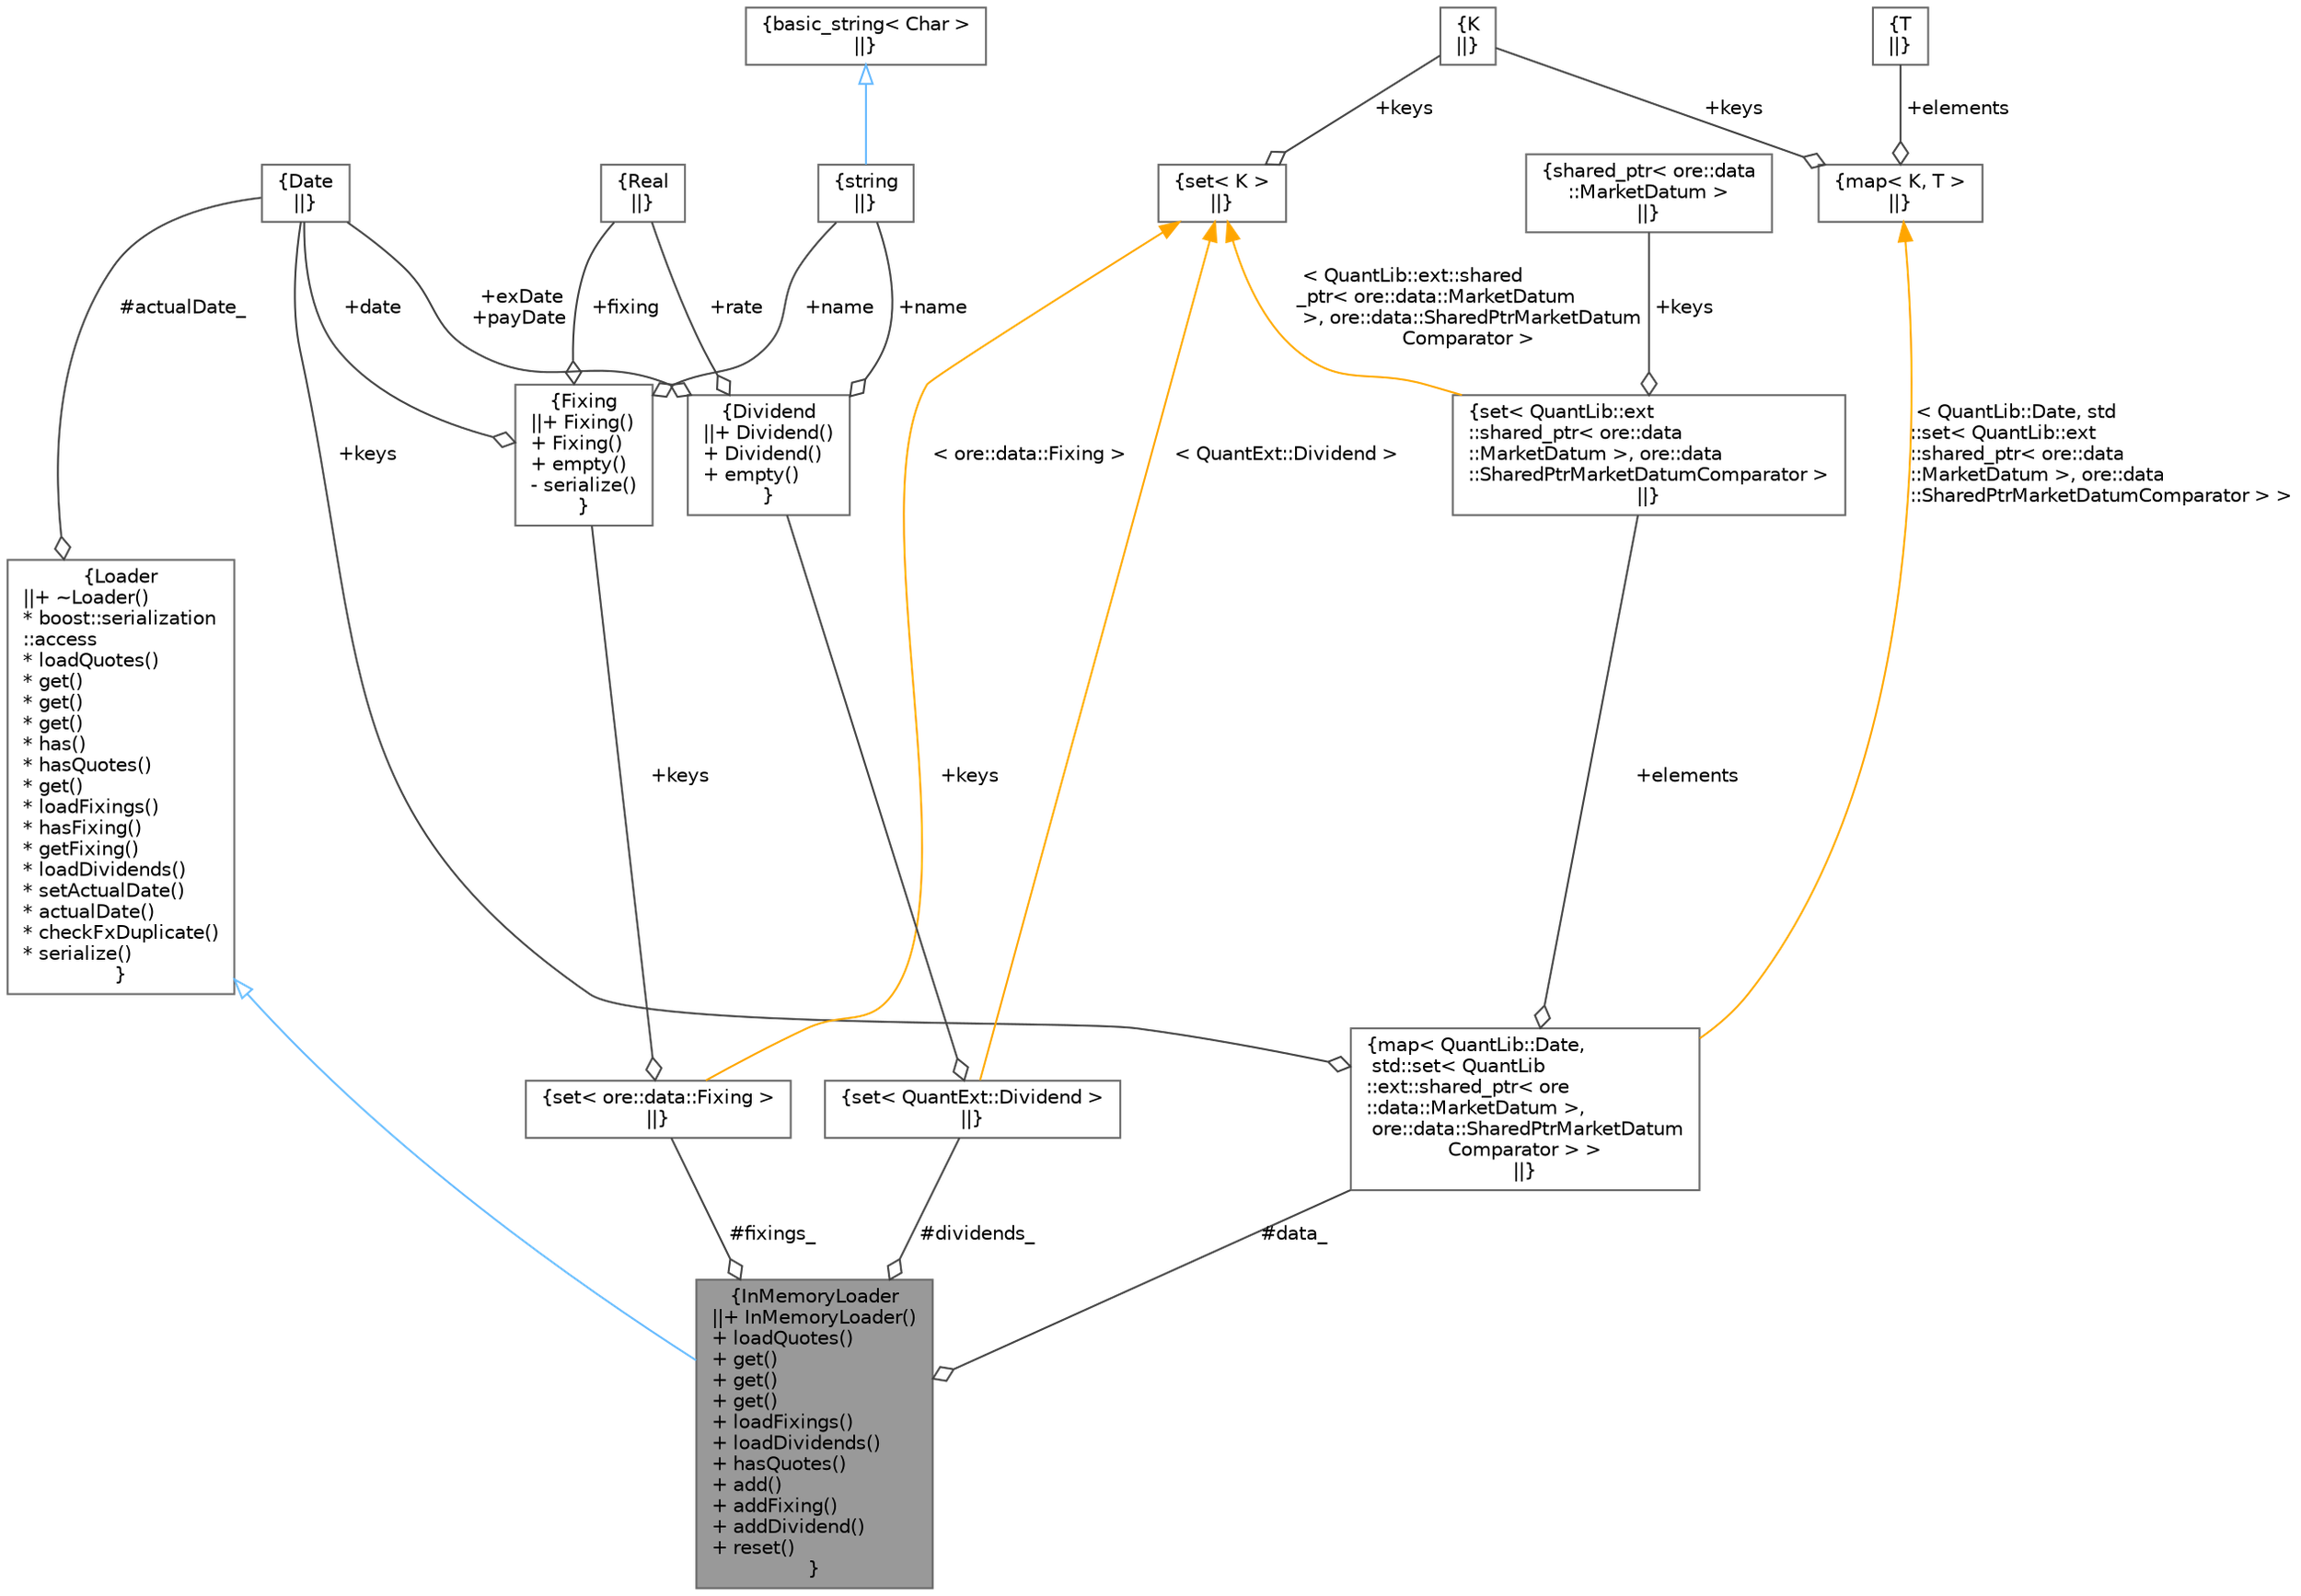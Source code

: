 digraph "InMemoryLoader"
{
 // INTERACTIVE_SVG=YES
 // LATEX_PDF_SIZE
  bgcolor="transparent";
  edge [fontname=Helvetica,fontsize=10,labelfontname=Helvetica,labelfontsize=10];
  node [fontname=Helvetica,fontsize=10,shape=box,height=0.2,width=0.4];
  Node1 [label="{InMemoryLoader\n||+ InMemoryLoader()\l+ loadQuotes()\l+ get()\l+ get()\l+ get()\l+ loadFixings()\l+ loadDividends()\l+ hasQuotes()\l+ add()\l+ addFixing()\l+ addDividend()\l+ reset()\l}",height=0.2,width=0.4,color="gray40", fillcolor="grey60", style="filled", fontcolor="black",tooltip=" "];
  Node2 -> Node1 [dir="back",color="steelblue1",style="solid",arrowtail="onormal"];
  Node2 [label="{Loader\n||+ ~Loader()\l* boost::serialization\l::access\l* loadQuotes()\l* get()\l* get()\l* get()\l* has()\l* hasQuotes()\l* get()\l* loadFixings()\l* hasFixing()\l* getFixing()\l* loadDividends()\l* setActualDate()\l* actualDate()\l* checkFxDuplicate()\l* serialize()\l}",height=0.2,width=0.4,color="gray40", fillcolor="white", style="filled",URL="$classore_1_1data_1_1_loader.html",tooltip="Market data loader base class."];
  Node3 -> Node2 [color="grey25",style="solid",label=" #actualDate_" ,arrowhead="odiamond"];
  Node3 [label="{Date\n||}",height=0.2,width=0.4,color="gray40", fillcolor="white", style="filled",tooltip=" "];
  Node4 -> Node1 [color="grey25",style="solid",label=" #data_" ,arrowhead="odiamond"];
  Node4 [label="{map\< QuantLib::Date,\l std::set\< QuantLib\l::ext::shared_ptr\< ore\l::data::MarketDatum \>,\l ore::data::SharedPtrMarketDatum\lComparator \> \>\n||}",height=0.2,width=0.4,color="gray40", fillcolor="white", style="filled",tooltip=" "];
  Node3 -> Node4 [color="grey25",style="solid",label=" +keys" ,arrowhead="odiamond"];
  Node5 -> Node4 [color="grey25",style="solid",label=" +elements" ,arrowhead="odiamond"];
  Node5 [label="{set\< QuantLib::ext\l::shared_ptr\< ore::data\l::MarketDatum \>, ore::data\l::SharedPtrMarketDatumComparator \>\n||}",height=0.2,width=0.4,color="gray40", fillcolor="white", style="filled",tooltip=" "];
  Node6 -> Node5 [color="grey25",style="solid",label=" +keys" ,arrowhead="odiamond"];
  Node6 [label="{shared_ptr\< ore::data\l::MarketDatum \>\n||}",height=0.2,width=0.4,color="gray40", fillcolor="white", style="filled",tooltip=" "];
  Node7 -> Node5 [dir="back",color="orange",style="solid",label=" \< QuantLib::ext::shared\l_ptr\< ore::data::MarketDatum\l \>, ore::data::SharedPtrMarketDatum\lComparator \>" ];
  Node7 [label="{set\< K \>\n||}",height=0.2,width=0.4,color="gray40", fillcolor="white", style="filled",tooltip=" "];
  Node8 -> Node7 [color="grey25",style="solid",label=" +keys" ,arrowhead="odiamond"];
  Node8 [label="{K\n||}",height=0.2,width=0.4,color="gray40", fillcolor="white", style="filled",tooltip=" "];
  Node9 -> Node4 [dir="back",color="orange",style="solid",label=" \< QuantLib::Date, std\l::set\< QuantLib::ext\l::shared_ptr\< ore::data\l::MarketDatum \>, ore::data\l::SharedPtrMarketDatumComparator \> \>" ];
  Node9 [label="{map\< K, T \>\n||}",height=0.2,width=0.4,color="gray40", fillcolor="white", style="filled",tooltip=" "];
  Node8 -> Node9 [color="grey25",style="solid",label=" +keys" ,arrowhead="odiamond"];
  Node10 -> Node9 [color="grey25",style="solid",label=" +elements" ,arrowhead="odiamond"];
  Node10 [label="{T\n||}",height=0.2,width=0.4,color="gray40", fillcolor="white", style="filled",tooltip=" "];
  Node11 -> Node1 [color="grey25",style="solid",label=" #fixings_" ,arrowhead="odiamond"];
  Node11 [label="{set\< ore::data::Fixing \>\n||}",height=0.2,width=0.4,color="gray40", fillcolor="white", style="filled",tooltip=" "];
  Node12 -> Node11 [color="grey25",style="solid",label=" +keys" ,arrowhead="odiamond"];
  Node12 [label="{Fixing\n||+ Fixing()\l+ Fixing()\l+ empty()\l- serialize()\l}",height=0.2,width=0.4,color="gray40", fillcolor="white", style="filled",URL="$structore_1_1data_1_1_fixing.html",tooltip="Fixing data structure."];
  Node3 -> Node12 [color="grey25",style="solid",label=" +date" ,arrowhead="odiamond"];
  Node13 -> Node12 [color="grey25",style="solid",label=" +name" ,arrowhead="odiamond"];
  Node13 [label="{string\n||}",height=0.2,width=0.4,color="gray40", fillcolor="white", style="filled",tooltip=" "];
  Node14 -> Node13 [dir="back",color="steelblue1",style="solid",arrowtail="onormal"];
  Node14 [label="{basic_string\< Char \>\n||}",height=0.2,width=0.4,color="gray40", fillcolor="white", style="filled",tooltip=" "];
  Node15 -> Node12 [color="grey25",style="solid",label=" +fixing" ,arrowhead="odiamond"];
  Node15 [label="{Real\n||}",height=0.2,width=0.4,color="gray40", fillcolor="white", style="filled",tooltip=" "];
  Node7 -> Node11 [dir="back",color="orange",style="solid",label=" \< ore::data::Fixing \>" ];
  Node16 -> Node1 [color="grey25",style="solid",label=" #dividends_" ,arrowhead="odiamond"];
  Node16 [label="{set\< QuantExt::Dividend \>\n||}",height=0.2,width=0.4,color="gray40", fillcolor="white", style="filled",tooltip=" "];
  Node17 -> Node16 [color="grey25",style="solid",label=" +keys" ,arrowhead="odiamond"];
  Node17 [label="{Dividend\n||+ Dividend()\l+ Dividend()\l+ empty()\l}",height=0.2,width=0.4,color="gray40", fillcolor="white", style="filled",URL="C:/dev/ORE/documentation/QuantExt/doc/quantext.tag$struct_quant_ext_1_1_dividend.html",tooltip=" "];
  Node3 -> Node17 [color="grey25",style="solid",label=" +exDate\n+payDate" ,arrowhead="odiamond"];
  Node13 -> Node17 [color="grey25",style="solid",label=" +name" ,arrowhead="odiamond"];
  Node15 -> Node17 [color="grey25",style="solid",label=" +rate" ,arrowhead="odiamond"];
  Node7 -> Node16 [dir="back",color="orange",style="solid",label=" \< QuantExt::Dividend \>" ];
}
